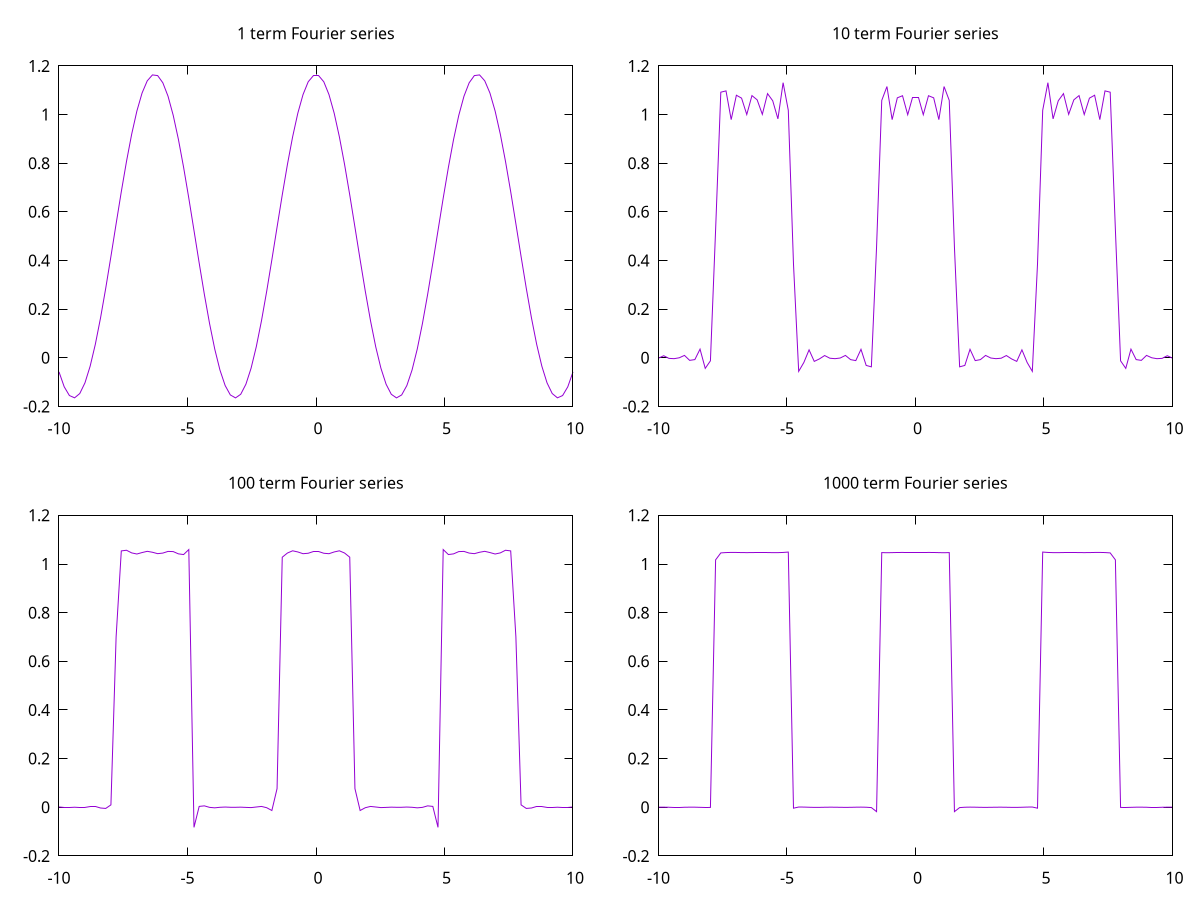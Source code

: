#!/usr/bin/env gnuplot -persist -dc

set multiplot layout 2,2
fourier(k,x) = sin(3./2*k)/k * 2./3*cos(k*x)
do for [power = 0:3] {
	TERMS = 10**power
	set title sprintf("%g term Fourier series", TERMS)
	plot 0.5 + sum [k=1:TERMS] fourier(k,x) notitle
}
unset multiplot

pause -1
